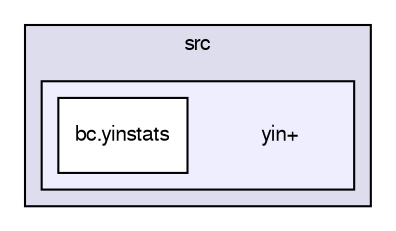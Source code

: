 digraph G {
  bgcolor=transparent;
  compound=true
  node [ fontsize="10", fontname="FreeSans"];
  edge [ labelfontsize="10", labelfontname="FreeSans"];
  subgraph clusterdir_107a25c6bdb6b2ae3b1949d8fc61cdce {
    graph [ bgcolor="#ddddee", pencolor="black", label="src" fontname="FreeSans", fontsize="10", URL="dir_107a25c6bdb6b2ae3b1949d8fc61cdce.html"]
  subgraph clusterdir_9aed7cb2bb09f914e558aff4290e858a {
    graph [ bgcolor="#eeeeff", pencolor="black", label="" URL="dir_9aed7cb2bb09f914e558aff4290e858a.html"];
    dir_9aed7cb2bb09f914e558aff4290e858a [shape=plaintext label="yin+"];
    dir_715a3b405cf400a66d5b22d025fba57c [shape=box label="bc.yinstats" color="black" fillcolor="white" style="filled" URL="dir_715a3b405cf400a66d5b22d025fba57c.html"];
  }
  }
}
